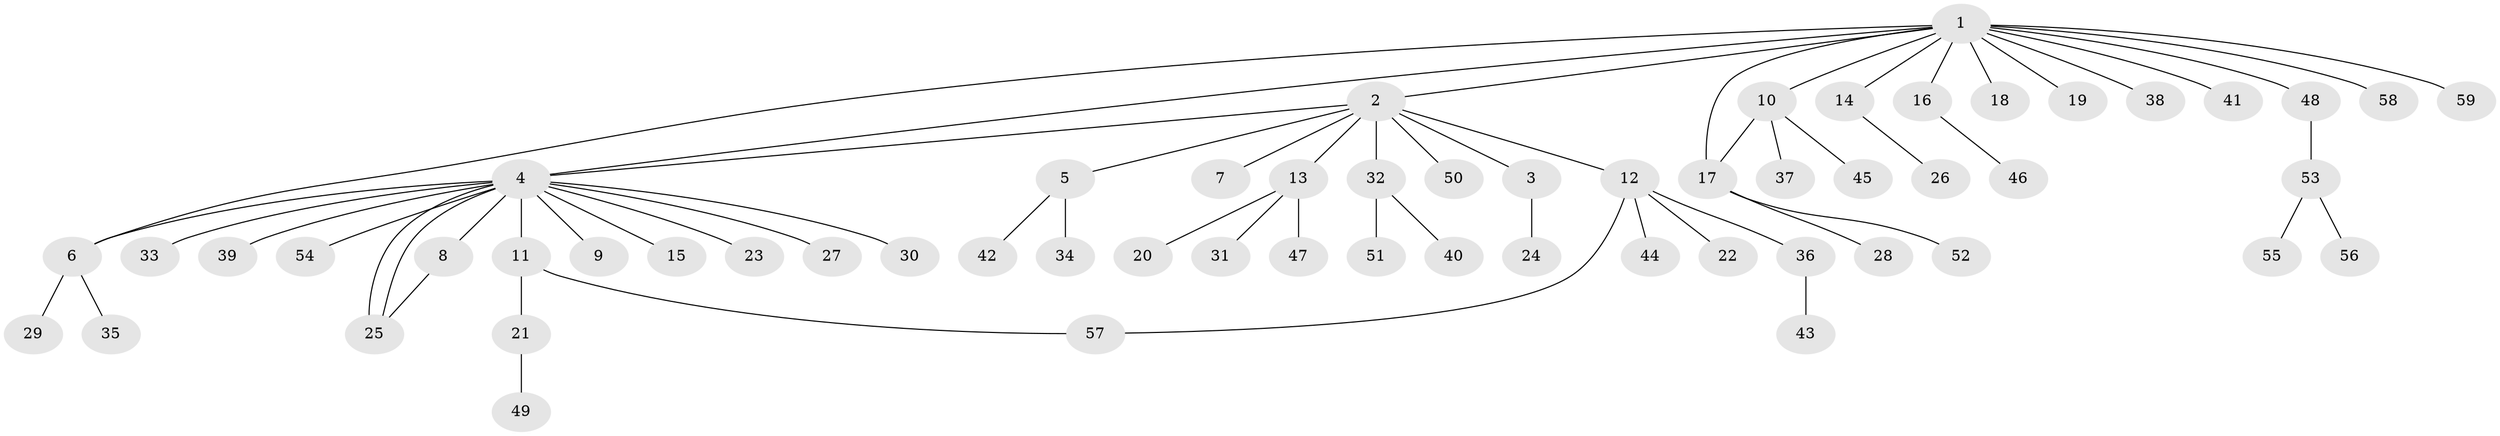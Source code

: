 // Generated by graph-tools (version 1.1) at 2025/49/03/09/25 03:49:50]
// undirected, 59 vertices, 64 edges
graph export_dot {
graph [start="1"]
  node [color=gray90,style=filled];
  1;
  2;
  3;
  4;
  5;
  6;
  7;
  8;
  9;
  10;
  11;
  12;
  13;
  14;
  15;
  16;
  17;
  18;
  19;
  20;
  21;
  22;
  23;
  24;
  25;
  26;
  27;
  28;
  29;
  30;
  31;
  32;
  33;
  34;
  35;
  36;
  37;
  38;
  39;
  40;
  41;
  42;
  43;
  44;
  45;
  46;
  47;
  48;
  49;
  50;
  51;
  52;
  53;
  54;
  55;
  56;
  57;
  58;
  59;
  1 -- 2;
  1 -- 4;
  1 -- 6;
  1 -- 10;
  1 -- 14;
  1 -- 16;
  1 -- 17;
  1 -- 18;
  1 -- 19;
  1 -- 38;
  1 -- 41;
  1 -- 48;
  1 -- 58;
  1 -- 59;
  2 -- 3;
  2 -- 4;
  2 -- 5;
  2 -- 7;
  2 -- 12;
  2 -- 13;
  2 -- 32;
  2 -- 50;
  3 -- 24;
  4 -- 6;
  4 -- 8;
  4 -- 9;
  4 -- 11;
  4 -- 15;
  4 -- 23;
  4 -- 25;
  4 -- 25;
  4 -- 27;
  4 -- 30;
  4 -- 33;
  4 -- 39;
  4 -- 54;
  5 -- 34;
  5 -- 42;
  6 -- 29;
  6 -- 35;
  8 -- 25;
  10 -- 17;
  10 -- 37;
  10 -- 45;
  11 -- 21;
  11 -- 57;
  12 -- 22;
  12 -- 36;
  12 -- 44;
  12 -- 57;
  13 -- 20;
  13 -- 31;
  13 -- 47;
  14 -- 26;
  16 -- 46;
  17 -- 28;
  17 -- 52;
  21 -- 49;
  32 -- 40;
  32 -- 51;
  36 -- 43;
  48 -- 53;
  53 -- 55;
  53 -- 56;
}
